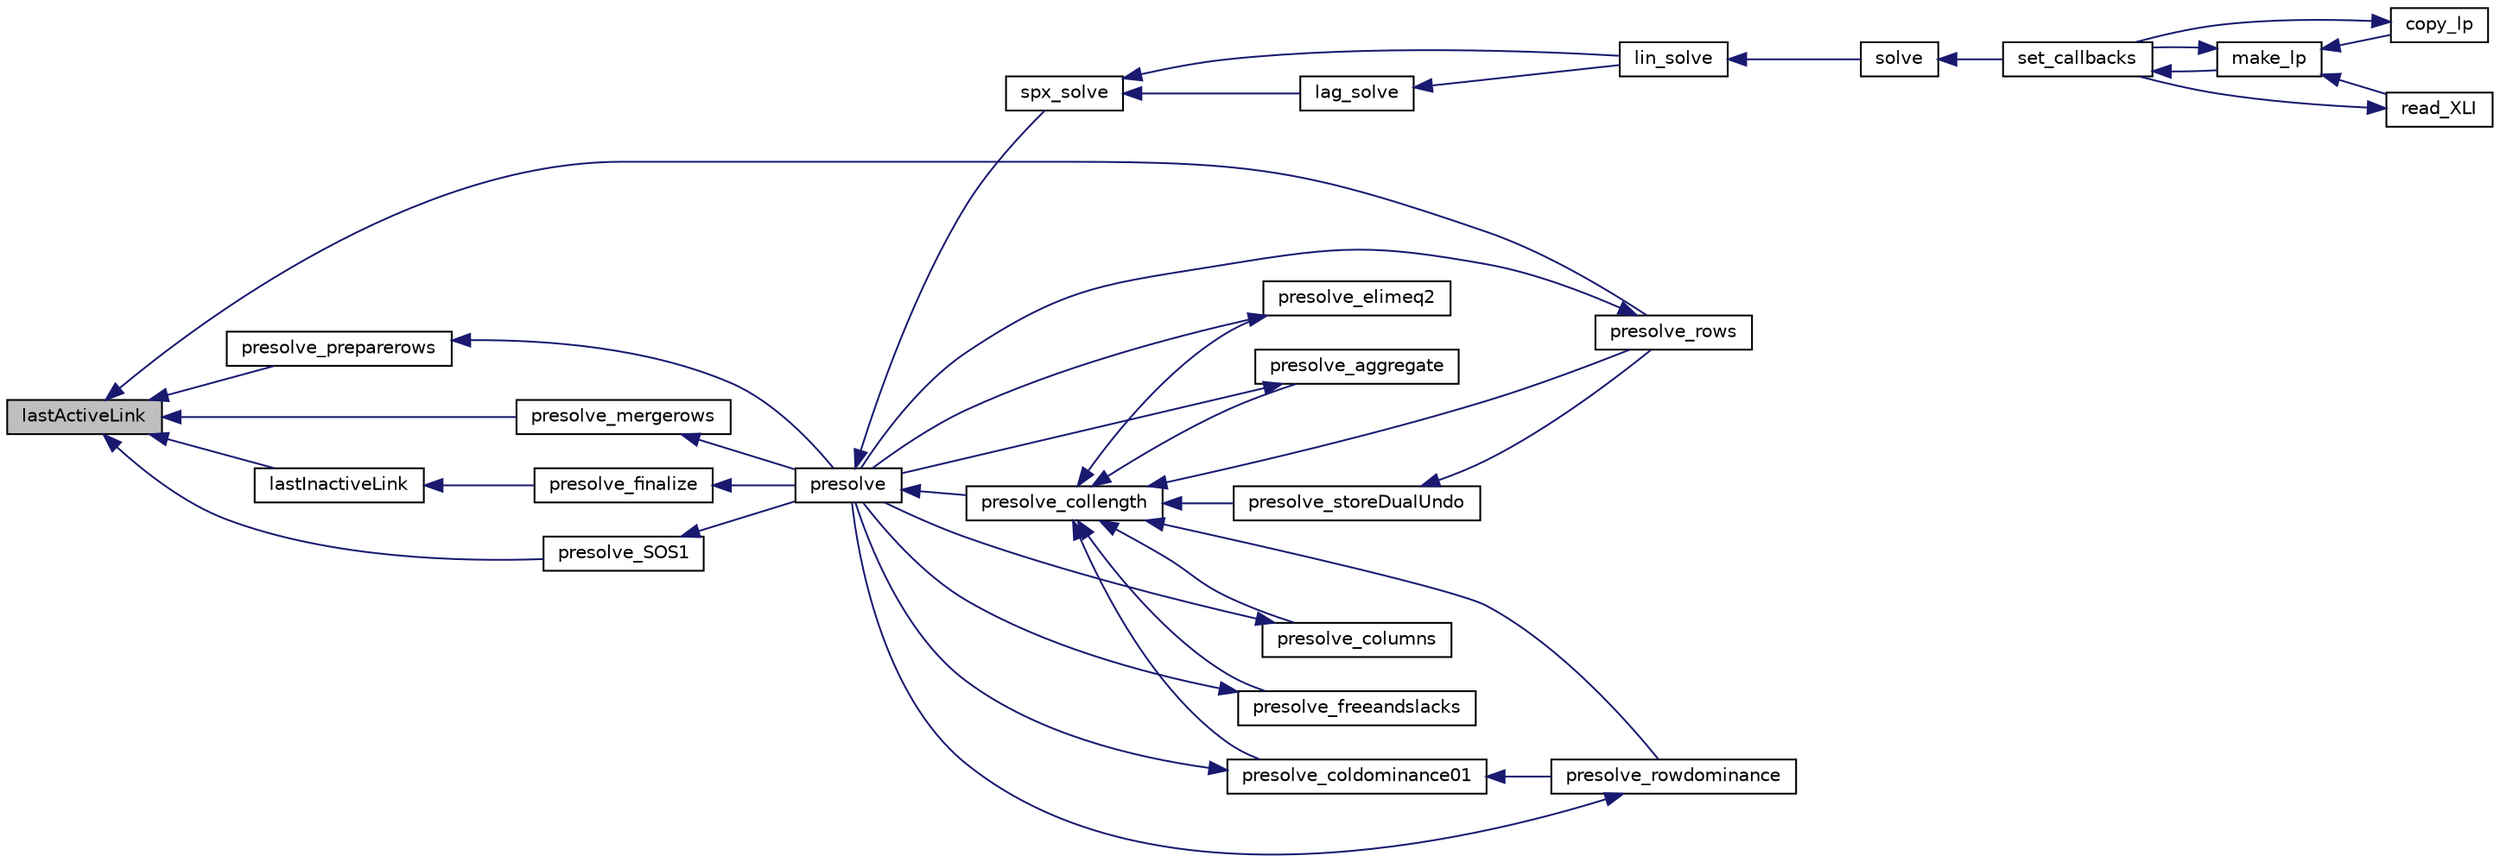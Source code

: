 digraph "lastActiveLink"
{
  edge [fontname="Helvetica",fontsize="10",labelfontname="Helvetica",labelfontsize="10"];
  node [fontname="Helvetica",fontsize="10",shape=record];
  rankdir="LR";
  Node1253 [label="lastActiveLink",height=0.2,width=0.4,color="black", fillcolor="grey75", style="filled", fontcolor="black"];
  Node1253 -> Node1254 [dir="back",color="midnightblue",fontsize="10",style="solid",fontname="Helvetica"];
  Node1254 [label="presolve_mergerows",height=0.2,width=0.4,color="black", fillcolor="white", style="filled",URL="$d3/da5/lp__presolve_8c.html#a77db38abe14bf53f38e48251cf339ad5"];
  Node1254 -> Node1255 [dir="back",color="midnightblue",fontsize="10",style="solid",fontname="Helvetica"];
  Node1255 [label="presolve",height=0.2,width=0.4,color="black", fillcolor="white", style="filled",URL="$da/dae/lp__presolve_8h.html#a63c9f891fb867de51e44d08313fdd585"];
  Node1255 -> Node1256 [dir="back",color="midnightblue",fontsize="10",style="solid",fontname="Helvetica"];
  Node1256 [label="presolve_collength",height=0.2,width=0.4,color="black", fillcolor="white", style="filled",URL="$da/dae/lp__presolve_8h.html#a58b595e285879c5d2996a0a6247d9389"];
  Node1256 -> Node1257 [dir="back",color="midnightblue",fontsize="10",style="solid",fontname="Helvetica"];
  Node1257 [label="presolve_storeDualUndo",height=0.2,width=0.4,color="black", fillcolor="white", style="filled",URL="$d3/da5/lp__presolve_8c.html#a1aba0570d1275e34fbd173aa558c4c14"];
  Node1257 -> Node1258 [dir="back",color="midnightblue",fontsize="10",style="solid",fontname="Helvetica"];
  Node1258 [label="presolve_rows",height=0.2,width=0.4,color="black", fillcolor="white", style="filled",URL="$d3/da5/lp__presolve_8c.html#a93c32e563cfede02af08bd1a3d46bd6d"];
  Node1258 -> Node1255 [dir="back",color="midnightblue",fontsize="10",style="solid",fontname="Helvetica"];
  Node1256 -> Node1259 [dir="back",color="midnightblue",fontsize="10",style="solid",fontname="Helvetica"];
  Node1259 [label="presolve_elimeq2",height=0.2,width=0.4,color="black", fillcolor="white", style="filled",URL="$d3/da5/lp__presolve_8c.html#a7844c56aa332fe22274fffac21b497b8"];
  Node1259 -> Node1255 [dir="back",color="midnightblue",fontsize="10",style="solid",fontname="Helvetica"];
  Node1256 -> Node1260 [dir="back",color="midnightblue",fontsize="10",style="solid",fontname="Helvetica"];
  Node1260 [label="presolve_rowdominance",height=0.2,width=0.4,color="black", fillcolor="white", style="filled",URL="$d3/da5/lp__presolve_8c.html#a7e03acd96990d99539251375f7faff4a"];
  Node1260 -> Node1255 [dir="back",color="midnightblue",fontsize="10",style="solid",fontname="Helvetica"];
  Node1256 -> Node1261 [dir="back",color="midnightblue",fontsize="10",style="solid",fontname="Helvetica"];
  Node1261 [label="presolve_coldominance01",height=0.2,width=0.4,color="black", fillcolor="white", style="filled",URL="$d3/da5/lp__presolve_8c.html#a38ba8dae4e0bbdd4ab2ab77f7d146596"];
  Node1261 -> Node1260 [dir="back",color="midnightblue",fontsize="10",style="solid",fontname="Helvetica"];
  Node1261 -> Node1255 [dir="back",color="midnightblue",fontsize="10",style="solid",fontname="Helvetica"];
  Node1256 -> Node1262 [dir="back",color="midnightblue",fontsize="10",style="solid",fontname="Helvetica"];
  Node1262 [label="presolve_aggregate",height=0.2,width=0.4,color="black", fillcolor="white", style="filled",URL="$d3/da5/lp__presolve_8c.html#accb9e4202e7222ff4aba91e3c15efa73"];
  Node1262 -> Node1255 [dir="back",color="midnightblue",fontsize="10",style="solid",fontname="Helvetica"];
  Node1256 -> Node1263 [dir="back",color="midnightblue",fontsize="10",style="solid",fontname="Helvetica"];
  Node1263 [label="presolve_columns",height=0.2,width=0.4,color="black", fillcolor="white", style="filled",URL="$d3/da5/lp__presolve_8c.html#ada5e067bb25106a6d8ecd75d23be8600"];
  Node1263 -> Node1255 [dir="back",color="midnightblue",fontsize="10",style="solid",fontname="Helvetica"];
  Node1256 -> Node1264 [dir="back",color="midnightblue",fontsize="10",style="solid",fontname="Helvetica"];
  Node1264 [label="presolve_freeandslacks",height=0.2,width=0.4,color="black", fillcolor="white", style="filled",URL="$d3/da5/lp__presolve_8c.html#a62d34320b14c8946670a7fc73a04828a"];
  Node1264 -> Node1255 [dir="back",color="midnightblue",fontsize="10",style="solid",fontname="Helvetica"];
  Node1256 -> Node1258 [dir="back",color="midnightblue",fontsize="10",style="solid",fontname="Helvetica"];
  Node1255 -> Node1265 [dir="back",color="midnightblue",fontsize="10",style="solid",fontname="Helvetica"];
  Node1265 [label="spx_solve",height=0.2,width=0.4,color="black", fillcolor="white", style="filled",URL="$d1/d0a/lp__simplex_8h.html#a3effc8b68c1fb21095e7324d83d0dbf7"];
  Node1265 -> Node1266 [dir="back",color="midnightblue",fontsize="10",style="solid",fontname="Helvetica"];
  Node1266 [label="lag_solve",height=0.2,width=0.4,color="black", fillcolor="white", style="filled",URL="$d1/d0a/lp__simplex_8h.html#a320e9e82c06466267a7cb7844c7767b8"];
  Node1266 -> Node1267 [dir="back",color="midnightblue",fontsize="10",style="solid",fontname="Helvetica"];
  Node1267 [label="lin_solve",height=0.2,width=0.4,color="black", fillcolor="white", style="filled",URL="$d1/d0a/lp__simplex_8h.html#a794b0beb471eb7ece9a694717b65b947"];
  Node1267 -> Node1268 [dir="back",color="midnightblue",fontsize="10",style="solid",fontname="Helvetica"];
  Node1268 [label="solve",height=0.2,width=0.4,color="black", fillcolor="white", style="filled",URL="$df/df7/lp__lib_8h.html#a0f4da3a192397e77e6fe92704d4fad3f"];
  Node1268 -> Node1269 [dir="back",color="midnightblue",fontsize="10",style="solid",fontname="Helvetica"];
  Node1269 [label="set_callbacks",height=0.2,width=0.4,color="black", fillcolor="white", style="filled",URL="$df/df7/lp__lib_8h.html#a929e8acb9704f61e16927c915c15cd07"];
  Node1269 -> Node1270 [dir="back",color="midnightblue",fontsize="10",style="solid",fontname="Helvetica"];
  Node1270 [label="make_lp",height=0.2,width=0.4,color="black", fillcolor="white", style="filled",URL="$df/df7/lp__lib_8h.html#a68a0333d84dd944f67e2a0ec72e346a9"];
  Node1270 -> Node1271 [dir="back",color="midnightblue",fontsize="10",style="solid",fontname="Helvetica"];
  Node1271 [label="copy_lp",height=0.2,width=0.4,color="black", fillcolor="white", style="filled",URL="$df/df7/lp__lib_8h.html#aca83ecdbc200b414db491306f3070ae9"];
  Node1271 -> Node1269 [dir="back",color="midnightblue",fontsize="10",style="solid",fontname="Helvetica"];
  Node1270 -> Node1269 [dir="back",color="midnightblue",fontsize="10",style="solid",fontname="Helvetica"];
  Node1270 -> Node1272 [dir="back",color="midnightblue",fontsize="10",style="solid",fontname="Helvetica"];
  Node1272 [label="read_XLI",height=0.2,width=0.4,color="black", fillcolor="white", style="filled",URL="$df/df7/lp__lib_8h.html#a351dd803960ab0dae2b39f2c65d3a58d"];
  Node1272 -> Node1269 [dir="back",color="midnightblue",fontsize="10",style="solid",fontname="Helvetica"];
  Node1265 -> Node1267 [dir="back",color="midnightblue",fontsize="10",style="solid",fontname="Helvetica"];
  Node1253 -> Node1273 [dir="back",color="midnightblue",fontsize="10",style="solid",fontname="Helvetica"];
  Node1273 [label="presolve_SOS1",height=0.2,width=0.4,color="black", fillcolor="white", style="filled",URL="$d3/da5/lp__presolve_8c.html#a1d9a2ad9814cc6f768f20a2412e9e1ae"];
  Node1273 -> Node1255 [dir="back",color="midnightblue",fontsize="10",style="solid",fontname="Helvetica"];
  Node1253 -> Node1274 [dir="back",color="midnightblue",fontsize="10",style="solid",fontname="Helvetica"];
  Node1274 [label="presolve_preparerows",height=0.2,width=0.4,color="black", fillcolor="white", style="filled",URL="$d3/da5/lp__presolve_8c.html#a8907ce5b9083799d1f9b1245a265a104"];
  Node1274 -> Node1255 [dir="back",color="midnightblue",fontsize="10",style="solid",fontname="Helvetica"];
  Node1253 -> Node1258 [dir="back",color="midnightblue",fontsize="10",style="solid",fontname="Helvetica"];
  Node1253 -> Node1275 [dir="back",color="midnightblue",fontsize="10",style="solid",fontname="Helvetica"];
  Node1275 [label="lastInactiveLink",height=0.2,width=0.4,color="black", fillcolor="white", style="filled",URL="$d0/da2/lp__utils_8h.html#a20d3cc0e5bbac9a50bad03b585c5680e"];
  Node1275 -> Node1276 [dir="back",color="midnightblue",fontsize="10",style="solid",fontname="Helvetica"];
  Node1276 [label="presolve_finalize",height=0.2,width=0.4,color="black", fillcolor="white", style="filled",URL="$d3/da5/lp__presolve_8c.html#a46c3fddf42b480372a735f9cc14c5c38"];
  Node1276 -> Node1255 [dir="back",color="midnightblue",fontsize="10",style="solid",fontname="Helvetica"];
}
